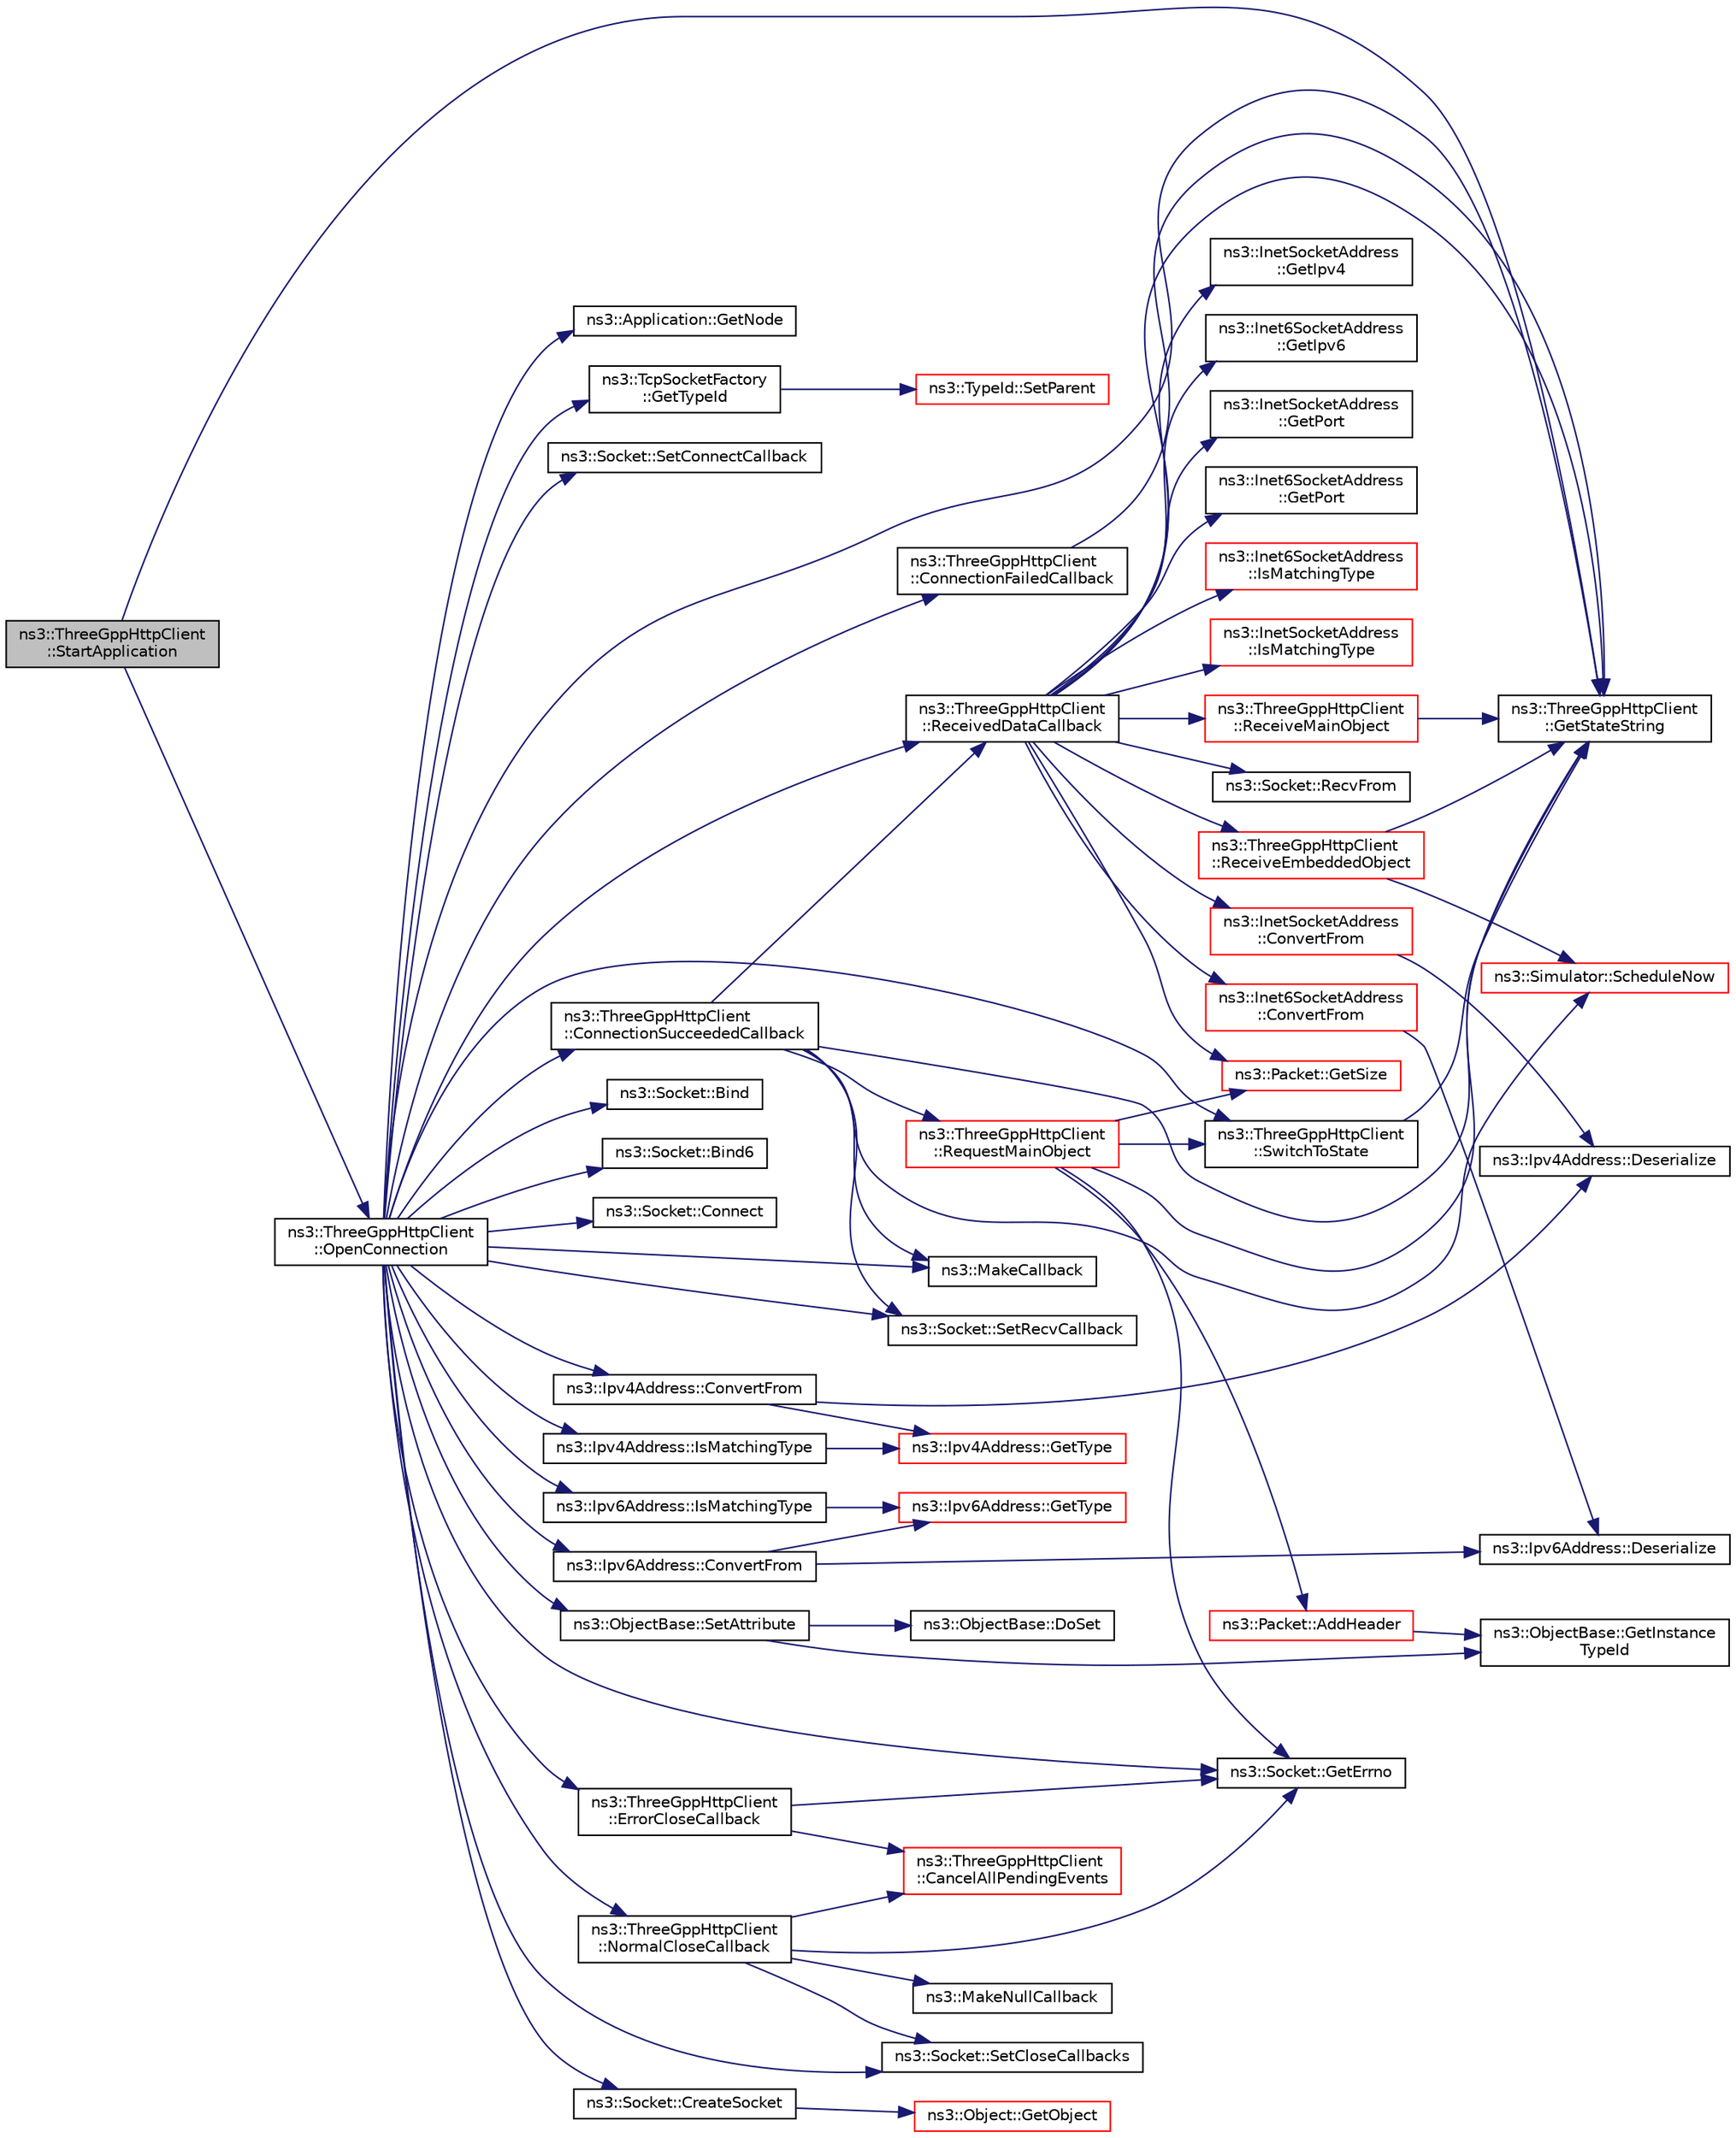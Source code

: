 digraph "ns3::ThreeGppHttpClient::StartApplication"
{
 // LATEX_PDF_SIZE
  edge [fontname="Helvetica",fontsize="10",labelfontname="Helvetica",labelfontsize="10"];
  node [fontname="Helvetica",fontsize="10",shape=record];
  rankdir="LR";
  Node1 [label="ns3::ThreeGppHttpClient\l::StartApplication",height=0.2,width=0.4,color="black", fillcolor="grey75", style="filled", fontcolor="black",tooltip="Application specific startup code."];
  Node1 -> Node2 [color="midnightblue",fontsize="10",style="solid",fontname="Helvetica"];
  Node2 [label="ns3::ThreeGppHttpClient\l::GetStateString",height=0.2,width=0.4,color="black", fillcolor="white", style="filled",URL="$classns3_1_1_three_gpp_http_client.html#af854e2efe067dd6624203d58262b72f0",tooltip="Returns the current state of the application in string format."];
  Node1 -> Node3 [color="midnightblue",fontsize="10",style="solid",fontname="Helvetica"];
  Node3 [label="ns3::ThreeGppHttpClient\l::OpenConnection",height=0.2,width=0.4,color="black", fillcolor="white", style="filled",URL="$classns3_1_1_three_gpp_http_client.html#af7baacf9ee03e8e47a1694bff146031f",tooltip="Initialize m_socket to connect to the destination web server at m_remoteServerAddress and m_remoteSer..."];
  Node3 -> Node4 [color="midnightblue",fontsize="10",style="solid",fontname="Helvetica"];
  Node4 [label="ns3::Socket::Bind",height=0.2,width=0.4,color="black", fillcolor="white", style="filled",URL="$classns3_1_1_socket.html#ada93439a43de2028b5a8fc6621dad482",tooltip="Allocate a local endpoint for this socket."];
  Node3 -> Node5 [color="midnightblue",fontsize="10",style="solid",fontname="Helvetica"];
  Node5 [label="ns3::Socket::Bind6",height=0.2,width=0.4,color="black", fillcolor="white", style="filled",URL="$classns3_1_1_socket.html#a68a4f2bcd38dec94d5a6fd4d867a1f19",tooltip="Allocate a local IPv6 endpoint for this socket."];
  Node3 -> Node6 [color="midnightblue",fontsize="10",style="solid",fontname="Helvetica"];
  Node6 [label="ns3::Socket::Connect",height=0.2,width=0.4,color="black", fillcolor="white", style="filled",URL="$classns3_1_1_socket.html#a97f08aaf37b8fd7d4b5cad4dfdd4022a",tooltip="Initiate a connection to a remote host."];
  Node3 -> Node7 [color="midnightblue",fontsize="10",style="solid",fontname="Helvetica"];
  Node7 [label="ns3::ThreeGppHttpClient\l::ConnectionFailedCallback",height=0.2,width=0.4,color="black", fillcolor="white", style="filled",URL="$classns3_1_1_three_gpp_http_client.html#a35694dfe1c09e72bf7982dbce5edc920",tooltip="Invoked when m_socket cannot establish a connection with the web server."];
  Node7 -> Node2 [color="midnightblue",fontsize="10",style="solid",fontname="Helvetica"];
  Node3 -> Node8 [color="midnightblue",fontsize="10",style="solid",fontname="Helvetica"];
  Node8 [label="ns3::ThreeGppHttpClient\l::ConnectionSucceededCallback",height=0.2,width=0.4,color="black", fillcolor="white", style="filled",URL="$classns3_1_1_three_gpp_http_client.html#a7516067e98bc29325cbfade8249d7778",tooltip="Invoked when a connection is established successfully on m_socket."];
  Node8 -> Node2 [color="midnightblue",fontsize="10",style="solid",fontname="Helvetica"];
  Node8 -> Node9 [color="midnightblue",fontsize="10",style="solid",fontname="Helvetica"];
  Node9 [label="ns3::MakeCallback",height=0.2,width=0.4,color="black", fillcolor="white", style="filled",URL="$namespacens3.html#af1dde3c04374147fca0cfe3b0766d664",tooltip="Build Callbacks for class method members which take varying numbers of arguments and potentially retu..."];
  Node8 -> Node10 [color="midnightblue",fontsize="10",style="solid",fontname="Helvetica"];
  Node10 [label="ns3::ThreeGppHttpClient\l::ReceivedDataCallback",height=0.2,width=0.4,color="black", fillcolor="white", style="filled",URL="$classns3_1_1_three_gpp_http_client.html#ae67fed74a7aff8ad27098bdaea37ae6c",tooltip="Invoked when m_socket receives some packet data."];
  Node10 -> Node11 [color="midnightblue",fontsize="10",style="solid",fontname="Helvetica"];
  Node11 [label="ns3::Inet6SocketAddress\l::ConvertFrom",height=0.2,width=0.4,color="red", fillcolor="white", style="filled",URL="$classns3_1_1_inet6_socket_address.html#a2177c66e1bcf17c85dcffb9d2a971f5a",tooltip="Convert the address to a InetSocketAddress."];
  Node11 -> Node15 [color="midnightblue",fontsize="10",style="solid",fontname="Helvetica"];
  Node15 [label="ns3::Ipv6Address::Deserialize",height=0.2,width=0.4,color="black", fillcolor="white", style="filled",URL="$classns3_1_1_ipv6_address.html#a5c6a183643ab8f7371bd490ac22c4ffc",tooltip="Deserialize this address."];
  Node10 -> Node18 [color="midnightblue",fontsize="10",style="solid",fontname="Helvetica"];
  Node18 [label="ns3::InetSocketAddress\l::ConvertFrom",height=0.2,width=0.4,color="red", fillcolor="white", style="filled",URL="$classns3_1_1_inet_socket_address.html#ade776b1109e7b9a7be0b22ced49931e3",tooltip="Returns an InetSocketAddress which corresponds to the input Address."];
  Node18 -> Node19 [color="midnightblue",fontsize="10",style="solid",fontname="Helvetica"];
  Node19 [label="ns3::Ipv4Address::Deserialize",height=0.2,width=0.4,color="black", fillcolor="white", style="filled",URL="$classns3_1_1_ipv4_address.html#ac6e205258d95465ce51c148e51590760",tooltip=" "];
  Node10 -> Node22 [color="midnightblue",fontsize="10",style="solid",fontname="Helvetica"];
  Node22 [label="ns3::InetSocketAddress\l::GetIpv4",height=0.2,width=0.4,color="black", fillcolor="white", style="filled",URL="$classns3_1_1_inet_socket_address.html#a84e0f56d0747abd33413b3ce4a3c725d",tooltip=" "];
  Node10 -> Node23 [color="midnightblue",fontsize="10",style="solid",fontname="Helvetica"];
  Node23 [label="ns3::Inet6SocketAddress\l::GetIpv6",height=0.2,width=0.4,color="black", fillcolor="white", style="filled",URL="$classns3_1_1_inet6_socket_address.html#a5f0d6425ae43b8c72fc6eaa1645a0d68",tooltip="Get the IPv6 address."];
  Node10 -> Node24 [color="midnightblue",fontsize="10",style="solid",fontname="Helvetica"];
  Node24 [label="ns3::InetSocketAddress\l::GetPort",height=0.2,width=0.4,color="black", fillcolor="white", style="filled",URL="$classns3_1_1_inet_socket_address.html#a4516487243122789216c5e92ef89c11e",tooltip=" "];
  Node10 -> Node25 [color="midnightblue",fontsize="10",style="solid",fontname="Helvetica"];
  Node25 [label="ns3::Inet6SocketAddress\l::GetPort",height=0.2,width=0.4,color="black", fillcolor="white", style="filled",URL="$classns3_1_1_inet6_socket_address.html#af5eaf7f789558618e9073452d5302cd9",tooltip="Get the port."];
  Node10 -> Node26 [color="midnightblue",fontsize="10",style="solid",fontname="Helvetica"];
  Node26 [label="ns3::Packet::GetSize",height=0.2,width=0.4,color="red", fillcolor="white", style="filled",URL="$classns3_1_1_packet.html#afff7cb1ff518ee6dc0d424e10a5ad6ec",tooltip="Returns the the size in bytes of the packet (including the zero-filled initial payload)."];
  Node10 -> Node2 [color="midnightblue",fontsize="10",style="solid",fontname="Helvetica"];
  Node10 -> Node28 [color="midnightblue",fontsize="10",style="solid",fontname="Helvetica"];
  Node28 [label="ns3::Inet6SocketAddress\l::IsMatchingType",height=0.2,width=0.4,color="red", fillcolor="white", style="filled",URL="$classns3_1_1_inet6_socket_address.html#a4d928c54affbfb530a12076d6d7e0540",tooltip="If the address match."];
  Node10 -> Node29 [color="midnightblue",fontsize="10",style="solid",fontname="Helvetica"];
  Node29 [label="ns3::InetSocketAddress\l::IsMatchingType",height=0.2,width=0.4,color="red", fillcolor="white", style="filled",URL="$classns3_1_1_inet_socket_address.html#a9426766e34e928ce5dbdbeb9563a10df",tooltip=" "];
  Node10 -> Node30 [color="midnightblue",fontsize="10",style="solid",fontname="Helvetica"];
  Node30 [label="ns3::ThreeGppHttpClient\l::ReceiveEmbeddedObject",height=0.2,width=0.4,color="red", fillcolor="white", style="filled",URL="$classns3_1_1_three_gpp_http_client.html#af2257e388fac0fd9d5cc2d35e383330f",tooltip="Receive a packet of embedded object from the destination web server."];
  Node30 -> Node2 [color="midnightblue",fontsize="10",style="solid",fontname="Helvetica"];
  Node30 -> Node176 [color="midnightblue",fontsize="10",style="solid",fontname="Helvetica"];
  Node176 [label="ns3::Simulator::ScheduleNow",height=0.2,width=0.4,color="red", fillcolor="white", style="filled",URL="$classns3_1_1_simulator.html#ab8a8b58feaa12f531175df5fd355c362",tooltip="Schedule an event to expire Now."];
  Node10 -> Node179 [color="midnightblue",fontsize="10",style="solid",fontname="Helvetica"];
  Node179 [label="ns3::ThreeGppHttpClient\l::ReceiveMainObject",height=0.2,width=0.4,color="red", fillcolor="white", style="filled",URL="$classns3_1_1_three_gpp_http_client.html#a14947d4a5930fdaaaaa06def462de64f",tooltip="Receive a packet of main object from the destination web server."];
  Node179 -> Node2 [color="midnightblue",fontsize="10",style="solid",fontname="Helvetica"];
  Node10 -> Node182 [color="midnightblue",fontsize="10",style="solid",fontname="Helvetica"];
  Node182 [label="ns3::Socket::RecvFrom",height=0.2,width=0.4,color="black", fillcolor="white", style="filled",URL="$classns3_1_1_socket.html#af22378d7af9a2745a9eada20210da215",tooltip="Read a single packet from the socket and retrieve the sender address."];
  Node8 -> Node33 [color="midnightblue",fontsize="10",style="solid",fontname="Helvetica"];
  Node33 [label="ns3::ThreeGppHttpClient\l::RequestMainObject",height=0.2,width=0.4,color="red", fillcolor="white", style="filled",URL="$classns3_1_1_three_gpp_http_client.html#ac7bc98d0f86b39a14edd219f96e18ad6",tooltip="Send a request object for a main object to the destination web server."];
  Node33 -> Node34 [color="midnightblue",fontsize="10",style="solid",fontname="Helvetica"];
  Node34 [label="ns3::Packet::AddHeader",height=0.2,width=0.4,color="red", fillcolor="white", style="filled",URL="$classns3_1_1_packet.html#a465108c595a0bc592095cbcab1832ed8",tooltip="Add header to this packet."];
  Node34 -> Node64 [color="midnightblue",fontsize="10",style="solid",fontname="Helvetica"];
  Node64 [label="ns3::ObjectBase::GetInstance\lTypeId",height=0.2,width=0.4,color="black", fillcolor="white", style="filled",URL="$classns3_1_1_object_base.html#abe5b43a6f5b99a92a4c3122db31f06fb",tooltip="Get the most derived TypeId for this Object."];
  Node33 -> Node79 [color="midnightblue",fontsize="10",style="solid",fontname="Helvetica"];
  Node79 [label="ns3::Socket::GetErrno",height=0.2,width=0.4,color="black", fillcolor="white", style="filled",URL="$classns3_1_1_socket.html#ae489616249d946f3c0dc831c05d0d711",tooltip="Get last error number."];
  Node33 -> Node26 [color="midnightblue",fontsize="10",style="solid",fontname="Helvetica"];
  Node33 -> Node2 [color="midnightblue",fontsize="10",style="solid",fontname="Helvetica"];
  Node33 -> Node129 [color="midnightblue",fontsize="10",style="solid",fontname="Helvetica"];
  Node129 [label="ns3::ThreeGppHttpClient\l::SwitchToState",height=0.2,width=0.4,color="black", fillcolor="white", style="filled",URL="$classns3_1_1_three_gpp_http_client.html#a33144ec53d743cbdb37ae0cb43d97eda",tooltip="Change the state of the client."];
  Node129 -> Node2 [color="midnightblue",fontsize="10",style="solid",fontname="Helvetica"];
  Node8 -> Node176 [color="midnightblue",fontsize="10",style="solid",fontname="Helvetica"];
  Node8 -> Node183 [color="midnightblue",fontsize="10",style="solid",fontname="Helvetica"];
  Node183 [label="ns3::Socket::SetRecvCallback",height=0.2,width=0.4,color="black", fillcolor="white", style="filled",URL="$classns3_1_1_socket.html#a243f7835ef1a85f9270fd3577e3a40da",tooltip="Notify application when new data is available to be read."];
  Node3 -> Node184 [color="midnightblue",fontsize="10",style="solid",fontname="Helvetica"];
  Node184 [label="ns3::Ipv4Address::ConvertFrom",height=0.2,width=0.4,color="black", fillcolor="white", style="filled",URL="$classns3_1_1_ipv4_address.html#a5fd4a8f0f7bb75e35dad3d401ef4cbc1",tooltip=" "];
  Node184 -> Node19 [color="midnightblue",fontsize="10",style="solid",fontname="Helvetica"];
  Node184 -> Node185 [color="midnightblue",fontsize="10",style="solid",fontname="Helvetica"];
  Node185 [label="ns3::Ipv4Address::GetType",height=0.2,width=0.4,color="red", fillcolor="white", style="filled",URL="$classns3_1_1_ipv4_address.html#a2553c778aff2c45c06f03d520cf2a102",tooltip="Get the underlying address type (automatically assigned)."];
  Node3 -> Node186 [color="midnightblue",fontsize="10",style="solid",fontname="Helvetica"];
  Node186 [label="ns3::Ipv6Address::ConvertFrom",height=0.2,width=0.4,color="black", fillcolor="white", style="filled",URL="$classns3_1_1_ipv6_address.html#ac00bc221a0b226b2090d05468aec4b79",tooltip="Convert the Address object into an Ipv6Address ones."];
  Node186 -> Node15 [color="midnightblue",fontsize="10",style="solid",fontname="Helvetica"];
  Node186 -> Node187 [color="midnightblue",fontsize="10",style="solid",fontname="Helvetica"];
  Node187 [label="ns3::Ipv6Address::GetType",height=0.2,width=0.4,color="red", fillcolor="white", style="filled",URL="$classns3_1_1_ipv6_address.html#ae6c0f721d13686cbeabe6f377d48b2f9",tooltip="Return the Type of address."];
  Node3 -> Node188 [color="midnightblue",fontsize="10",style="solid",fontname="Helvetica"];
  Node188 [label="ns3::Socket::CreateSocket",height=0.2,width=0.4,color="black", fillcolor="white", style="filled",URL="$classns3_1_1_socket.html#ad448a62bb50ad3dbac59c879a885a8d2",tooltip="This method wraps the creation of sockets that is performed on a given node by a SocketFactory specif..."];
  Node188 -> Node189 [color="midnightblue",fontsize="10",style="solid",fontname="Helvetica"];
  Node189 [label="ns3::Object::GetObject",height=0.2,width=0.4,color="red", fillcolor="white", style="filled",URL="$classns3_1_1_object.html#ad21f5401ff705cd29c37f931ea3afc18",tooltip="Get a pointer to the requested aggregated Object."];
  Node3 -> Node196 [color="midnightblue",fontsize="10",style="solid",fontname="Helvetica"];
  Node196 [label="ns3::ThreeGppHttpClient\l::ErrorCloseCallback",height=0.2,width=0.4,color="black", fillcolor="white", style="filled",URL="$classns3_1_1_three_gpp_http_client.html#a76d63e54b96013ea7c67e9818466501c",tooltip="Invoked when connection between m_socket and the web sever is terminated."];
  Node196 -> Node197 [color="midnightblue",fontsize="10",style="solid",fontname="Helvetica"];
  Node197 [label="ns3::ThreeGppHttpClient\l::CancelAllPendingEvents",height=0.2,width=0.4,color="red", fillcolor="white", style="filled",URL="$classns3_1_1_three_gpp_http_client.html#a86b8bdd3934110f7e15bb3f2fdcedcc4",tooltip="Cancels m_eventRequestMainObject, m_eventRequestEmbeddedObject, and m_eventParseMainObject."];
  Node196 -> Node79 [color="midnightblue",fontsize="10",style="solid",fontname="Helvetica"];
  Node3 -> Node79 [color="midnightblue",fontsize="10",style="solid",fontname="Helvetica"];
  Node3 -> Node204 [color="midnightblue",fontsize="10",style="solid",fontname="Helvetica"];
  Node204 [label="ns3::Application::GetNode",height=0.2,width=0.4,color="black", fillcolor="white", style="filled",URL="$classns3_1_1_application.html#ae87f816b1c745a1ce9d9a966c5bdb72f",tooltip=" "];
  Node3 -> Node2 [color="midnightblue",fontsize="10",style="solid",fontname="Helvetica"];
  Node3 -> Node205 [color="midnightblue",fontsize="10",style="solid",fontname="Helvetica"];
  Node205 [label="ns3::TcpSocketFactory\l::GetTypeId",height=0.2,width=0.4,color="black", fillcolor="white", style="filled",URL="$classns3_1_1_tcp_socket_factory.html#a29c295f0b282f52d7c903768f80607b0",tooltip="Get the type ID."];
  Node205 -> Node98 [color="midnightblue",fontsize="10",style="solid",fontname="Helvetica"];
  Node98 [label="ns3::TypeId::SetParent",height=0.2,width=0.4,color="red", fillcolor="white", style="filled",URL="$classns3_1_1_type_id.html#abaaca67ab7d2471067e7c275df0f7309",tooltip="Set the parent TypeId."];
  Node3 -> Node206 [color="midnightblue",fontsize="10",style="solid",fontname="Helvetica"];
  Node206 [label="ns3::Ipv4Address::IsMatchingType",height=0.2,width=0.4,color="black", fillcolor="white", style="filled",URL="$classns3_1_1_ipv4_address.html#a7129db5e08739783b300976d28c0ced3",tooltip=" "];
  Node206 -> Node185 [color="midnightblue",fontsize="10",style="solid",fontname="Helvetica"];
  Node3 -> Node207 [color="midnightblue",fontsize="10",style="solid",fontname="Helvetica"];
  Node207 [label="ns3::Ipv6Address::IsMatchingType",height=0.2,width=0.4,color="black", fillcolor="white", style="filled",URL="$classns3_1_1_ipv6_address.html#adbe329370b5a8f7c0f48659d6439dfd1",tooltip="If the Address matches the type."];
  Node207 -> Node187 [color="midnightblue",fontsize="10",style="solid",fontname="Helvetica"];
  Node3 -> Node9 [color="midnightblue",fontsize="10",style="solid",fontname="Helvetica"];
  Node3 -> Node208 [color="midnightblue",fontsize="10",style="solid",fontname="Helvetica"];
  Node208 [label="ns3::ThreeGppHttpClient\l::NormalCloseCallback",height=0.2,width=0.4,color="black", fillcolor="white", style="filled",URL="$classns3_1_1_three_gpp_http_client.html#ad166b6240557f8c99765664676c5abd9",tooltip="Invoked when connection between m_socket and the web sever is terminated."];
  Node208 -> Node197 [color="midnightblue",fontsize="10",style="solid",fontname="Helvetica"];
  Node208 -> Node79 [color="midnightblue",fontsize="10",style="solid",fontname="Helvetica"];
  Node208 -> Node209 [color="midnightblue",fontsize="10",style="solid",fontname="Helvetica"];
  Node209 [label="ns3::MakeNullCallback",height=0.2,width=0.4,color="black", fillcolor="white", style="filled",URL="$group__callback.html#gae1871d32852d06ef048a491d0ac91b0f",tooltip=" "];
  Node208 -> Node210 [color="midnightblue",fontsize="10",style="solid",fontname="Helvetica"];
  Node210 [label="ns3::Socket::SetCloseCallbacks",height=0.2,width=0.4,color="black", fillcolor="white", style="filled",URL="$classns3_1_1_socket.html#acac93d69d477332371fe83397ed8beeb",tooltip="Detect socket recv() events such as graceful shutdown or error."];
  Node3 -> Node10 [color="midnightblue",fontsize="10",style="solid",fontname="Helvetica"];
  Node3 -> Node211 [color="midnightblue",fontsize="10",style="solid",fontname="Helvetica"];
  Node211 [label="ns3::ObjectBase::SetAttribute",height=0.2,width=0.4,color="black", fillcolor="white", style="filled",URL="$classns3_1_1_object_base.html#ac60245d3ea4123bbc9b1d391f1f6592f",tooltip="Set a single attribute, raising fatal errors if unsuccessful."];
  Node211 -> Node85 [color="midnightblue",fontsize="10",style="solid",fontname="Helvetica"];
  Node85 [label="ns3::ObjectBase::DoSet",height=0.2,width=0.4,color="black", fillcolor="white", style="filled",URL="$classns3_1_1_object_base.html#afe5f2f7b2fabc99aa33f9bb434e3b695",tooltip="Attempt to set the value referenced by the accessor spec to a valid value according to the checker,..."];
  Node211 -> Node64 [color="midnightblue",fontsize="10",style="solid",fontname="Helvetica"];
  Node3 -> Node210 [color="midnightblue",fontsize="10",style="solid",fontname="Helvetica"];
  Node3 -> Node212 [color="midnightblue",fontsize="10",style="solid",fontname="Helvetica"];
  Node212 [label="ns3::Socket::SetConnectCallback",height=0.2,width=0.4,color="black", fillcolor="white", style="filled",URL="$classns3_1_1_socket.html#a18935c615315a1921ea52c1b8c16be7f",tooltip="Specify callbacks to allow the caller to determine if the connection succeeds of fails."];
  Node3 -> Node183 [color="midnightblue",fontsize="10",style="solid",fontname="Helvetica"];
  Node3 -> Node129 [color="midnightblue",fontsize="10",style="solid",fontname="Helvetica"];
}
